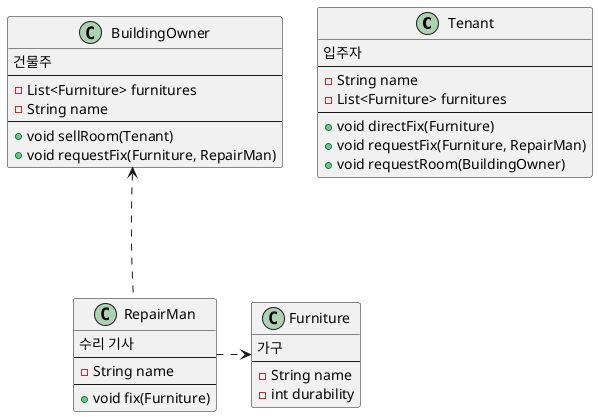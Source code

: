 @startuml
'https://plantuml.com/class-diagram

hide empty methods
hide empty fields

class Tenant {
    입주자
    --
    - String name
    - List<Furniture> furnitures
    --
    + void directFix(Furniture)
    + void requestFix(Furniture, RepairMan)
    + void requestRoom(BuildingOwner)
}

class BuildingOwner {
    건물주
    --
    - List<Furniture> furnitures
    - String name
    --
    + void sellRoom(Tenant)
    + void requestFix(Furniture, RepairMan)
}

class Furniture {
    가구
    --
    - String name
    - int durability
}

class RepairMan {
    수리 기사
    --
    - String name
    --
    + void fix(Furniture)
}


RepairMan ..r.> Furniture
RepairMan ..u.> BuildingOwner
Tenant o..r.> Furniture         #Transparent
Tenant ..l.> BuildingOwner      #Transparent
Tenant ..d.> RepairMan          #Transparent
BuildingOwner *---> Furniture   #Transparent
BuildingOwner ...> Tenant       #Transparent
BuildingOwner ...> RepairMan    #Transparent

@enduml